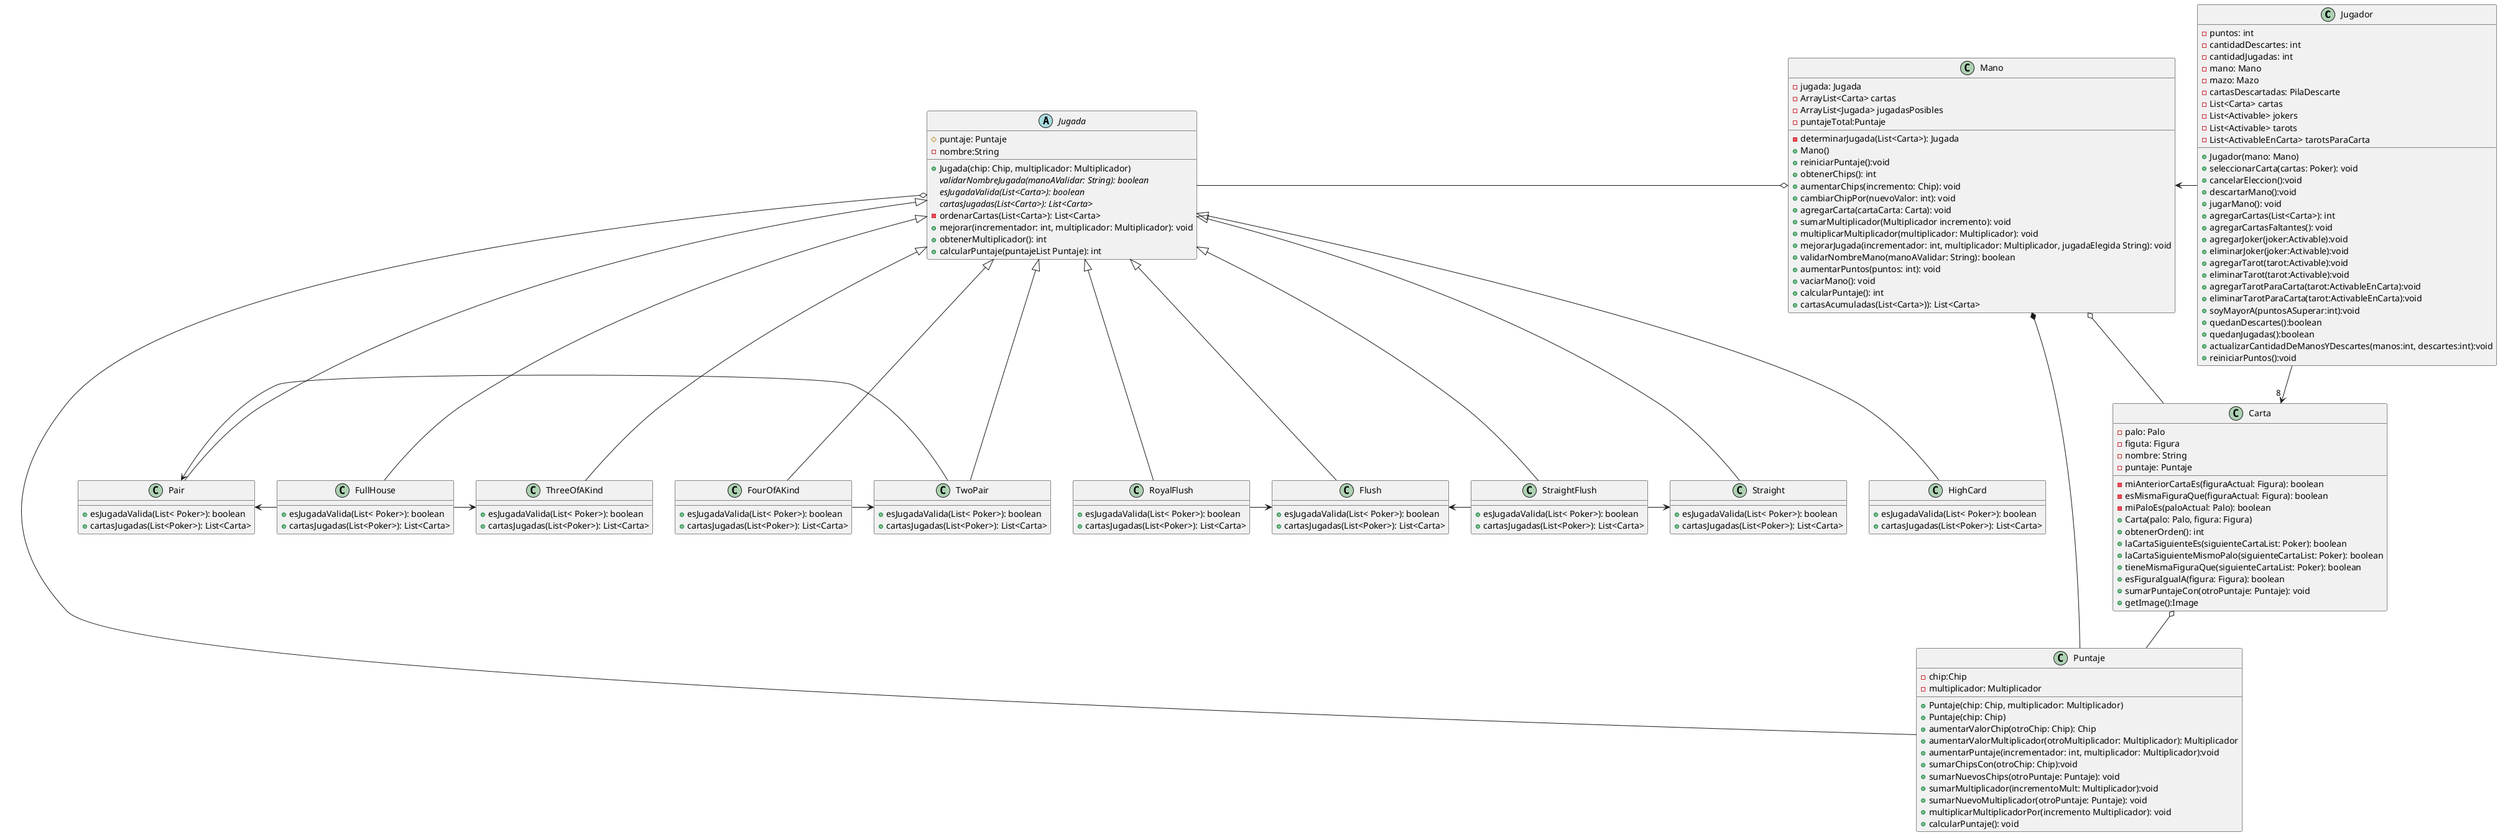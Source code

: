 @startuml diagramaClases

class Jugador {
    - puntos: int
    - cantidadDescartes: int
    - cantidadJugadas: int
    - mano: Mano
    - mazo: Mazo
    - cartasDescartadas: PilaDescarte
    - List<Carta> cartas
    - List<Activable> jokers
    - List<Activable> tarots
    - List<ActivableEnCarta> tarotsParaCarta
    + Jugador(mano: Mano)
    + seleccionarCarta(cartas: Poker): void
    + cancelarEleccion():void
    + descartarMano():void
    + jugarMano(): void
    + agregarCartas(List<Carta>): int
    + agregarCartasFaltantes(): void
    + agregarJoker(joker:Activable):void
    + eliminarJoker(joker:Activable):void
    + agregarTarot(tarot:Activable):void
    + eliminarTarot(tarot:Activable):void
    + agregarTarotParaCarta(tarot:ActivableEnCarta):void
    + eliminarTarotParaCarta(tarot:ActivableEnCarta):void
    + soyMayorA(puntosASuperar:int):void
    + quedanDescartes():boolean
    + quedanJugadas():boolean
    + actualizarCantidadDeManosYDescartes(manos:int, descartes:int):void
    + reiniciarPuntos():void
}

class Mano {
    - jugada: Jugada
          - ArrayList<Carta> cartas
          - ArrayList<Jugada> jugadasPosibles
          - puntajeTotal:Puntaje
          - determinarJugada(List<Carta>): Jugada
          + Mano()
          + reiniciarPuntaje():void
          + obtenerChips(): int
          + aumentarChips(incremento: Chip): void
          + cambiarChipPor(nuevoValor: int): void
          + agregarCarta(cartaCarta: Carta): void
          + sumarMultiplicador(Multiplicador incremento): void
          + multiplicarMultiplicador(multiplicador: Multiplicador): void
          + mejorarJugada(incrementador: int, multiplicador: Multiplicador, jugadaElegida String): void
          + validarNombreMano(manoAValidar: String): boolean
          + aumentarPuntos(puntos: int): void
          + vaciarMano(): void
          + calcularPuntaje(): int
          + cartasAcumuladas(List<Carta>)): List<Carta>
}

class Puntaje{
    - chip:Chip
    - multiplicador: Multiplicador
    + Puntaje(chip: Chip, multiplicador: Multiplicador)
    + Puntaje(chip: Chip)
    + aumentarValorChip(otroChip: Chip): Chip
    + aumentarValorMultiplicador(otroMultiplicador: Multiplicador): Multiplicador
    + aumentarPuntaje(incrementador: int, multiplicador: Multiplicador):void
    + sumarChipsCon(otroChip: Chip):void
    + sumarNuevosChips(otroPuntaje: Puntaje): void
    + sumarMultiplicador(incrementoMult: Multiplicador):void
    + sumarNuevoMultiplicador(otroPuntaje: Puntaje): void
    + multiplicarMultiplicadorPor(incremento Multiplicador): void
    + calcularPuntaje(): void
}


class Carta {
    - palo: Palo
    - figuta: Figura
    - nombre: String
    - puntaje: Puntaje
    - miAnteriorCartaEs(figuraActual: Figura): boolean
    - esMismaFiguraQue(figuraActual: Figura): boolean
    - miPaloEs(paloActual: Palo): boolean
    + Carta(palo: Palo, figura: Figura)
    + obtenerOrden(): int
    + laCartaSiguienteEs(siguienteCartaList: Poker): boolean
    + laCartaSiguienteMismoPalo(siguienteCartaList: Poker): boolean
    + tieneMismaFiguraQue(siguienteCartaList: Poker): boolean
    + esFiguraIgualA(figura: Figura): boolean
    + sumarPuntajeCon(otroPuntaje: Puntaje): void
    + getImage():Image
}

abstract class Jugada{
    #puntaje: Puntaje
    -nombre:String
    +Jugada(chip: Chip, multiplicador: Multiplicador)
    {abstract} validarNombreJugada(manoAValidar: String): boolean
    {abstract} esJugadaValida(List<Carta>): boolean
    {abstract} cartasJugadas(List<Carta>): List<Carta>
    -ordenarCartas(List<Carta>): List<Carta>
    +mejorar(incrementador: int, multiplicador: Multiplicador): void
    +obtenerMultiplicador(): int
    + calcularPuntaje(puntajeList Puntaje): int
}

class RoyalFlush extends Jugada{
    + esJugadaValida(List< Poker>): boolean
    + cartasJugadas(List<Poker>): List<Carta>
}

class StraightFlush extends Jugada{
    + esJugadaValida(List< Poker>): boolean
    + cartasJugadas(List<Poker>): List<Carta>
}

class FourOfAKind extends Jugada{
    + esJugadaValida(List< Poker>): boolean
    + cartasJugadas(List<Poker>): List<Carta>
}

class FullHouse extends Jugada{
    + esJugadaValida(List< Poker>): boolean
    + cartasJugadas(List<Poker>): List<Carta>
}

class Flush extends Jugada{
    + esJugadaValida(List< Poker>): boolean
    + cartasJugadas(List<Poker>): List<Carta>
}

class Straight extends Jugada{
    + esJugadaValida(List< Poker>): boolean
    + cartasJugadas(List<Poker>): List<Carta>
}

class ThreeOfAKind extends Jugada{
    + esJugadaValida(List< Poker>): boolean
    + cartasJugadas(List<Poker>): List<Carta>
}

class TwoPair extends Jugada{
    + esJugadaValida(List< Poker>): boolean
    + cartasJugadas(List<Poker>): List<Carta>
}

class Pair extends Jugada{
    + esJugadaValida(List< Poker>): boolean
    + cartasJugadas(List<Poker>): List<Carta>
}

class HighCard extends Jugada{
    + esJugadaValida(List< Poker>): boolean
    + cartasJugadas(List<Poker>): List<Carta>
}


Jugador -right-> "8 " Carta
Jugador -left-> Mano

Mano o-- Carta
Mano o-left- Jugada


Mano *-up- Puntaje

Jugada o-left- Puntaje

Carta o-- Puntaje

FourOfAKind --right> TwoPair
FullHouse -left-> Pair
FullHouse -right-> ThreeOfAKind
RoyalFlush -right-> Flush
StraightFlush -right-> Straight
StraightFlush -left-> Flush
TwoPair -left-> Pair
@enduml